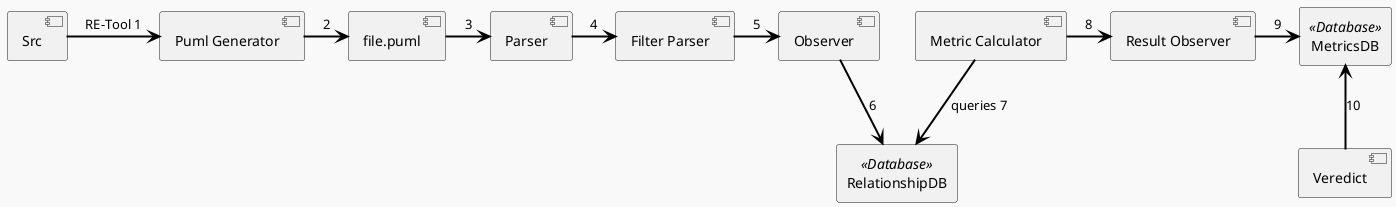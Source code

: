 @startuml ComunicationDiagram
skinparam packageStyle rectangle
skinparam shadowing false
skinparam backgroundColor #F9F9F9
skinparam packageBackgroundColor #DDDDDD
skinparam packageBorderColor #000000
skinparam arrowColor #000000
skinparam arrowThickness 2

package "RelationshipDB" <<Database>> {
}

package "MetricsDB" <<Database>> {
}

[Src] -> [Puml Generator] : RE-Tool 1
[Puml Generator] -> [file.puml] : 2
[file.puml] -> [Parser] : 3
[Parser] -> [Filter Parser] : 4
[Filter Parser] -> [Observer] : 5
[Observer] --> [RelationshipDB] : 6
[Metric Calculator] --> [RelationshipDB] : queries 7
[Metric Calculator] -> [Result Observer] : 8
[Result Observer] -> [MetricsDB] : 9
[MetricsDB] <-- [Veredict] : 10

@enduml